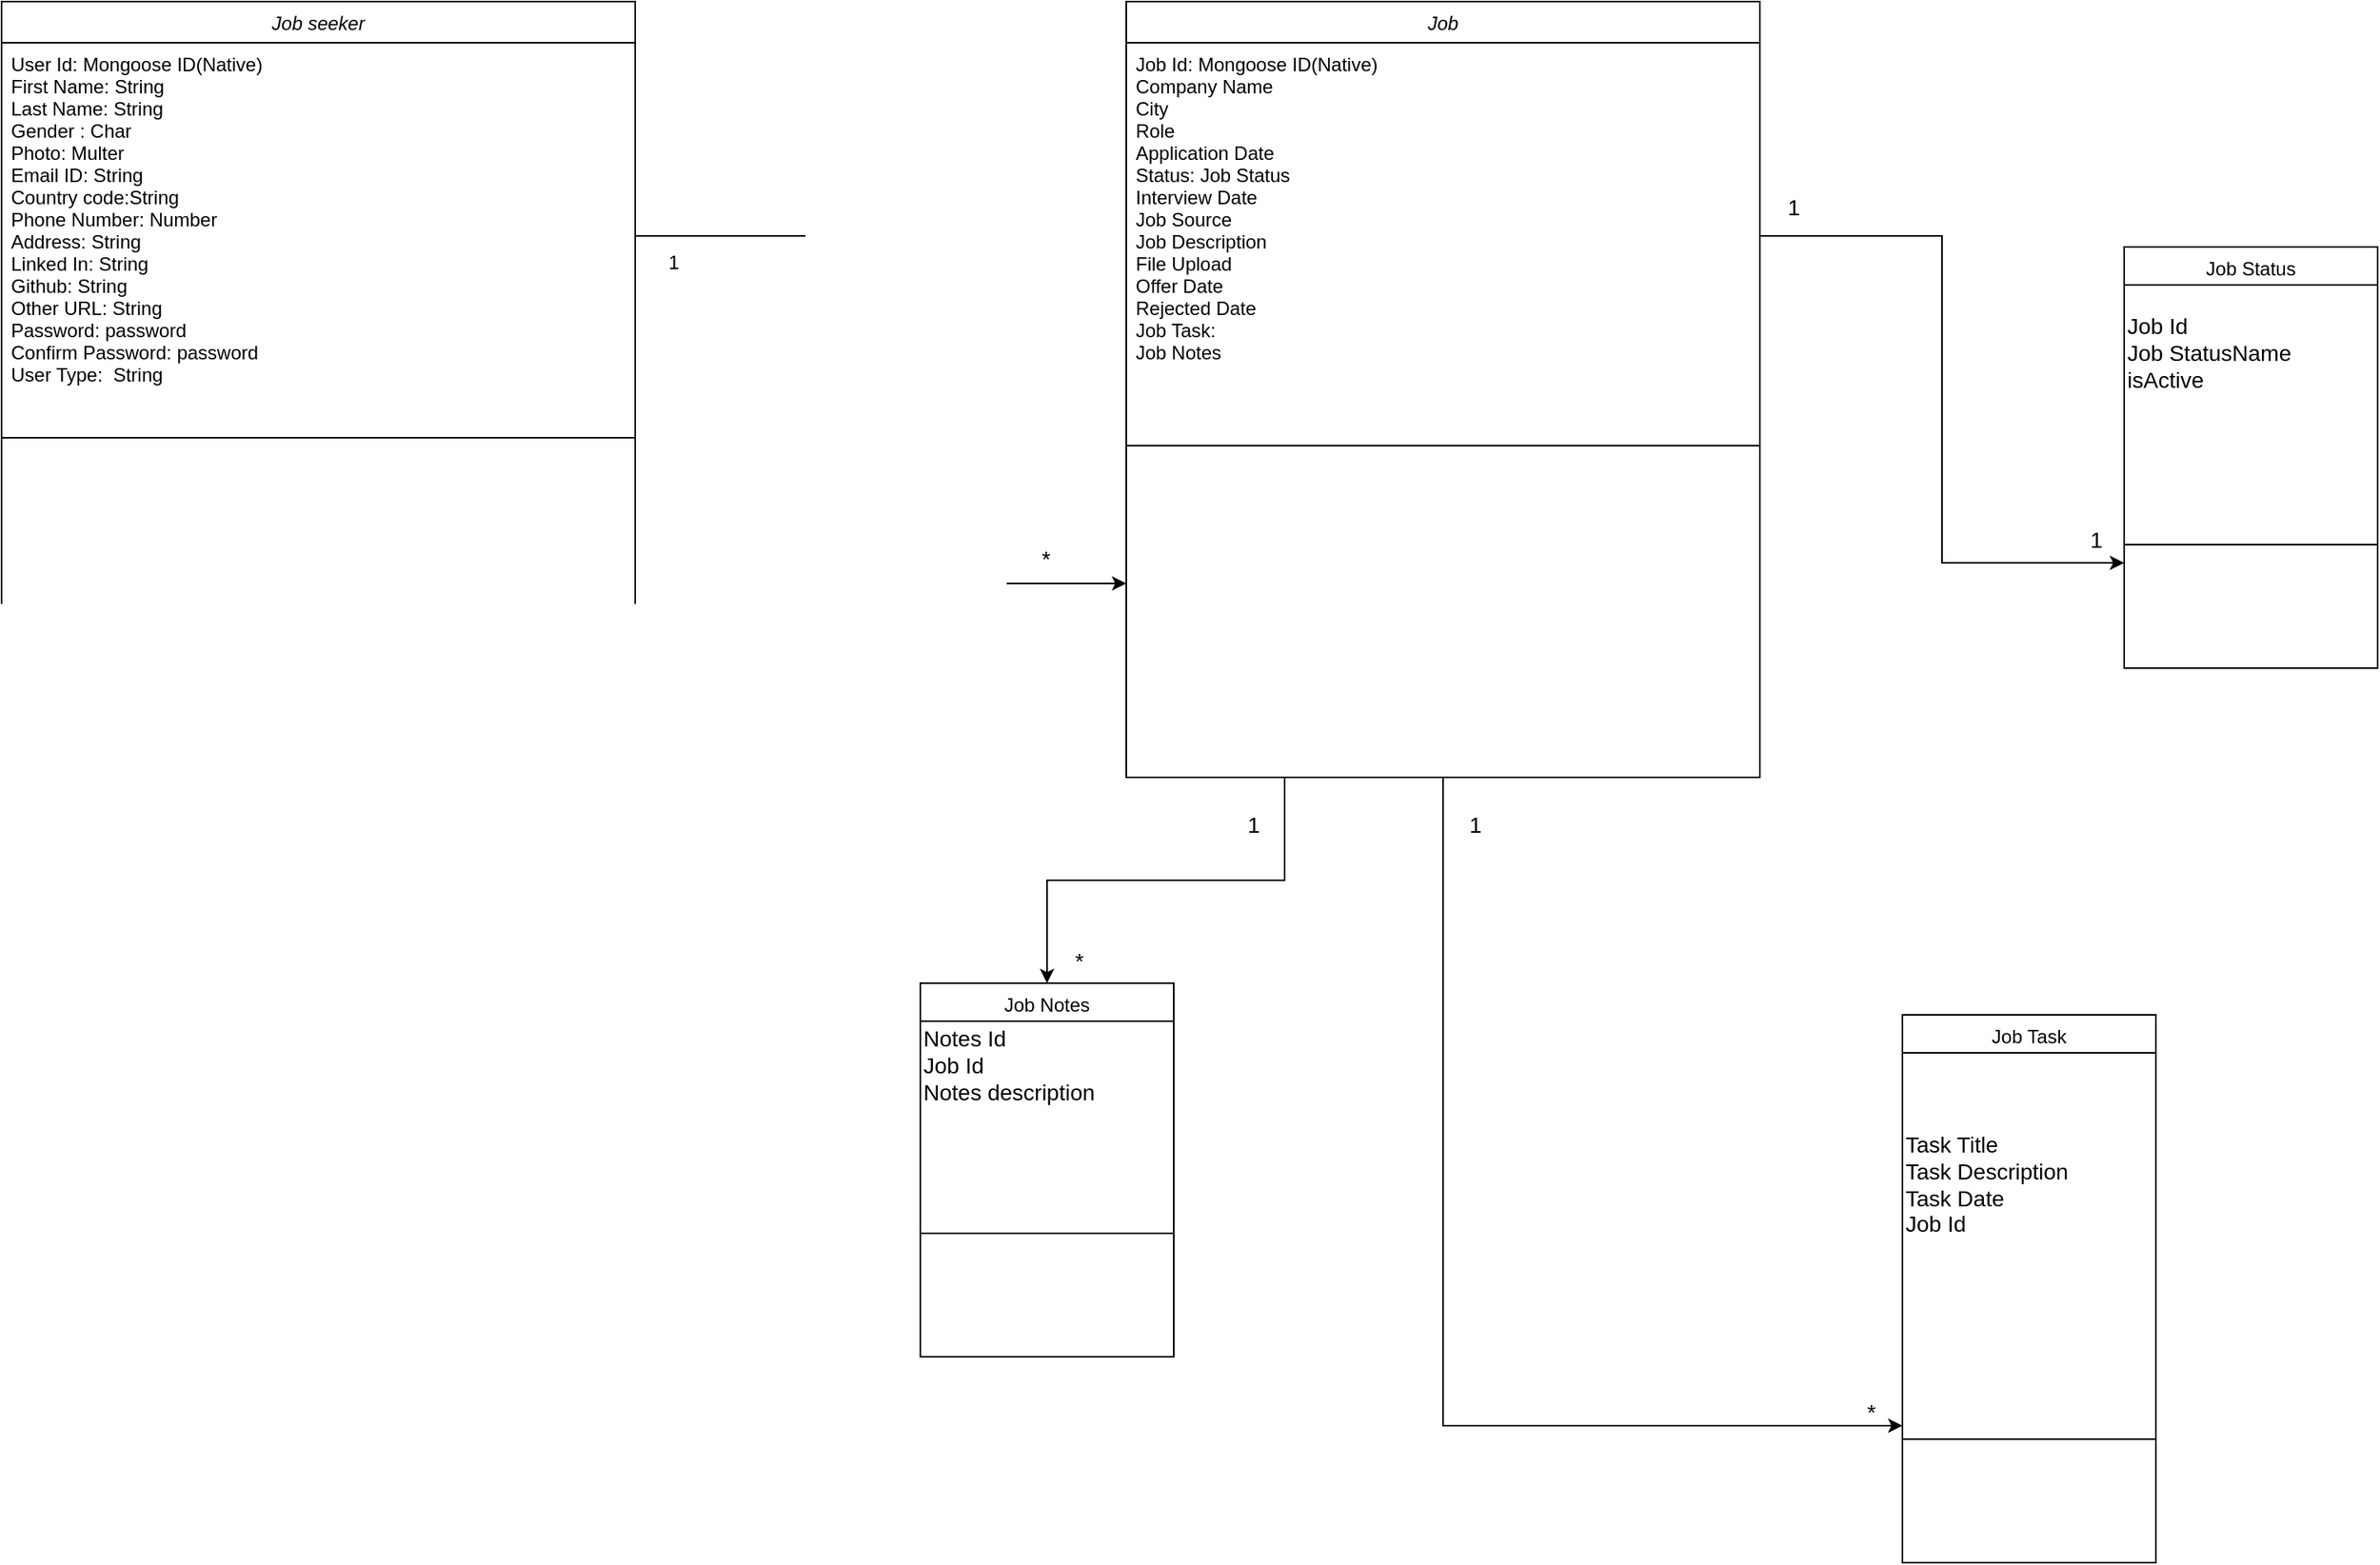 <mxfile version="12.9.8" type="google"><diagram id="C5RBs43oDa-KdzZeNtuy" name="Page-1"><mxGraphModel dx="1955" dy="1093" grid="1" gridSize="10" guides="1" tooltips="1" connect="1" arrows="1" fold="1" page="1" pageScale="1" pageWidth="827" pageHeight="1169" math="0" shadow="0"><root><mxCell id="WIyWlLk6GJQsqaUBKTNV-0"/><mxCell id="WIyWlLk6GJQsqaUBKTNV-1" parent="WIyWlLk6GJQsqaUBKTNV-0"/><mxCell id="xur6DuAyeAKN1Jry6-Qd-27" value="" style="endArrow=none;html=1;exitX=0;exitY=0.75;exitDx=0;exitDy=0;entryX=1;entryY=0.75;entryDx=0;entryDy=0;" edge="1" parent="WIyWlLk6GJQsqaUBKTNV-1"><mxGeometry width="50" height="50" relative="1" as="geometry"><mxPoint x="100" y="675.5" as="sourcePoint"/><mxPoint x="500.0" y="675.5" as="targetPoint"/><Array as="points"/></mxGeometry></mxCell><mxCell id="zkfFHV4jXpPFQw0GAbJ--0" value="Job seeker" style="swimlane;fontStyle=2;align=center;verticalAlign=top;childLayout=stackLayout;horizontal=1;startSize=26;horizontalStack=0;resizeParent=1;resizeLast=0;collapsible=1;marginBottom=0;rounded=0;shadow=0;strokeWidth=1;" parent="WIyWlLk6GJQsqaUBKTNV-1" vertex="1"><mxGeometry x="100" y="400" width="400" height="490" as="geometry"><mxRectangle x="230" y="140" width="160" height="26" as="alternateBounds"/></mxGeometry></mxCell><mxCell id="zkfFHV4jXpPFQw0GAbJ--1" value="User Id: Mongoose ID(Native)&#10;First Name: String&#10;Last Name: String&#10;Gender : Char&#10;Photo: Multer&#10;Email ID: String&#10;Country code:String&#10;Phone Number: Number&#10;Address: String&#10;Linked In: String&#10;Github: String&#10;Other URL: String&#10;Password: password&#10;Confirm Password: password&#10;User Type:  String" style="text;align=left;verticalAlign=top;spacingLeft=4;spacingRight=4;overflow=hidden;rotatable=0;points=[[0,0.5],[1,0.5]];portConstraint=eastwest;" parent="zkfFHV4jXpPFQw0GAbJ--0" vertex="1"><mxGeometry y="26" width="400" height="244" as="geometry"/></mxCell><mxCell id="xur6DuAyeAKN1Jry6-Qd-40" style="edgeStyle=orthogonalEdgeStyle;rounded=0;orthogonalLoop=1;jettySize=auto;html=1;exitX=1;exitY=0.5;exitDx=0;exitDy=0;entryX=0;entryY=0.75;entryDx=0;entryDy=0;" edge="1" parent="WIyWlLk6GJQsqaUBKTNV-1" source="zkfFHV4jXpPFQw0GAbJ--1" target="xur6DuAyeAKN1Jry6-Qd-32"><mxGeometry relative="1" as="geometry"/></mxCell><mxCell id="xur6DuAyeAKN1Jry6-Qd-42" value="*" style="text;html=1;align=center;verticalAlign=middle;resizable=0;points=[];fontSize=14;" vertex="1" connectable="0" parent="xur6DuAyeAKN1Jry6-Qd-40"><mxGeometry x="0.807" y="16" relative="1" as="geometry"><mxPoint as="offset"/></mxGeometry></mxCell><mxCell id="zkfFHV4jXpPFQw0GAbJ--17" value="Job Status" style="swimlane;fontStyle=0;align=center;verticalAlign=top;childLayout=stackLayout;horizontal=1;startSize=24;horizontalStack=0;resizeParent=1;resizeLast=0;collapsible=1;marginBottom=0;rounded=0;shadow=0;strokeWidth=1;" parent="WIyWlLk6GJQsqaUBKTNV-1" vertex="1"><mxGeometry x="1440" y="555" width="160" height="266" as="geometry"><mxRectangle x="550" y="140" width="160" height="26" as="alternateBounds"/></mxGeometry></mxCell><mxCell id="xur6DuAyeAKN1Jry6-Qd-50" value="Job Id&lt;br&gt;Job StatusName&lt;br&gt;isActive&lt;br&gt;" style="text;html=1;strokeColor=none;fillColor=none;align=left;verticalAlign=middle;whiteSpace=wrap;rounded=0;fontSize=14;" vertex="1" parent="zkfFHV4jXpPFQw0GAbJ--17"><mxGeometry y="24" width="160" height="86" as="geometry"/></mxCell><mxCell id="zkfFHV4jXpPFQw0GAbJ--23" value="" style="line;html=1;strokeWidth=1;align=left;verticalAlign=middle;spacingTop=-1;spacingLeft=3;spacingRight=3;rotatable=0;labelPosition=right;points=[];portConstraint=eastwest;" parent="zkfFHV4jXpPFQw0GAbJ--17" vertex="1"><mxGeometry y="110" width="160" height="156" as="geometry"/></mxCell><mxCell id="xur6DuAyeAKN1Jry6-Qd-58" style="edgeStyle=orthogonalEdgeStyle;rounded=0;orthogonalLoop=1;jettySize=auto;html=1;exitX=0.5;exitY=1;exitDx=0;exitDy=0;entryX=0;entryY=0.75;entryDx=0;entryDy=0;fontSize=14;" edge="1" parent="WIyWlLk6GJQsqaUBKTNV-1" source="xur6DuAyeAKN1Jry6-Qd-32" target="xur6DuAyeAKN1Jry6-Qd-47"><mxGeometry relative="1" as="geometry"/></mxCell><mxCell id="xur6DuAyeAKN1Jry6-Qd-65" style="edgeStyle=orthogonalEdgeStyle;rounded=0;orthogonalLoop=1;jettySize=auto;html=1;exitX=0.25;exitY=1;exitDx=0;exitDy=0;entryX=0.5;entryY=0;entryDx=0;entryDy=0;fontSize=14;" edge="1" parent="WIyWlLk6GJQsqaUBKTNV-1" source="xur6DuAyeAKN1Jry6-Qd-32" target="xur6DuAyeAKN1Jry6-Qd-5"><mxGeometry relative="1" as="geometry"/></mxCell><mxCell id="xur6DuAyeAKN1Jry6-Qd-32" value="Job" style="swimlane;fontStyle=2;align=center;verticalAlign=top;childLayout=stackLayout;horizontal=1;startSize=26;horizontalStack=0;resizeParent=1;resizeLast=0;collapsible=1;marginBottom=0;rounded=0;shadow=0;strokeWidth=1;" vertex="1" parent="WIyWlLk6GJQsqaUBKTNV-1"><mxGeometry x="810" y="400" width="400" height="490" as="geometry"><mxRectangle x="230" y="140" width="160" height="26" as="alternateBounds"/></mxGeometry></mxCell><mxCell id="xur6DuAyeAKN1Jry6-Qd-38" value="Job Id: Mongoose ID(Native)&#10;Company Name&#10;City&#10;Role&#10;Application Date&#10;Status: Job Status&#10;Interview Date&#10;Job Source&#10;Job Description&#10;File Upload&#10;Offer Date&#10;Rejected Date&#10;Job Task: &#10;Job Notes" style="text;align=left;verticalAlign=top;spacingLeft=4;spacingRight=4;overflow=hidden;rotatable=0;points=[[0,0.5],[1,0.5]];portConstraint=eastwest;" vertex="1" parent="xur6DuAyeAKN1Jry6-Qd-32"><mxGeometry y="26" width="400" height="244" as="geometry"/></mxCell><mxCell id="xur6DuAyeAKN1Jry6-Qd-41" value="1" style="text;html=1;align=center;verticalAlign=middle;resizable=0;points=[];autosize=1;" vertex="1" parent="WIyWlLk6GJQsqaUBKTNV-1"><mxGeometry x="514" y="555" width="20" height="20" as="geometry"/></mxCell><mxCell id="xur6DuAyeAKN1Jry6-Qd-46" value="" style="endArrow=none;html=1;fontSize=14;entryX=1;entryY=0.75;entryDx=0;entryDy=0;exitX=0;exitY=0.75;exitDx=0;exitDy=0;" edge="1" parent="WIyWlLk6GJQsqaUBKTNV-1"><mxGeometry width="50" height="50" relative="1" as="geometry"><mxPoint x="810" y="680.5" as="sourcePoint"/><mxPoint x="1210" y="680.5" as="targetPoint"/></mxGeometry></mxCell><mxCell id="xur6DuAyeAKN1Jry6-Qd-54" style="edgeStyle=orthogonalEdgeStyle;rounded=0;orthogonalLoop=1;jettySize=auto;html=1;exitX=1;exitY=0.5;exitDx=0;exitDy=0;entryX=0;entryY=0.75;entryDx=0;entryDy=0;fontSize=14;" edge="1" parent="WIyWlLk6GJQsqaUBKTNV-1" source="xur6DuAyeAKN1Jry6-Qd-38" target="zkfFHV4jXpPFQw0GAbJ--17"><mxGeometry relative="1" as="geometry"/></mxCell><mxCell id="xur6DuAyeAKN1Jry6-Qd-55" value="1" style="text;html=1;align=center;verticalAlign=middle;resizable=0;points=[];autosize=1;fontSize=14;" vertex="1" parent="WIyWlLk6GJQsqaUBKTNV-1"><mxGeometry x="1221" y="520" width="20" height="20" as="geometry"/></mxCell><mxCell id="xur6DuAyeAKN1Jry6-Qd-56" value="1" style="text;html=1;align=center;verticalAlign=middle;resizable=0;points=[];autosize=1;fontSize=14;" vertex="1" parent="WIyWlLk6GJQsqaUBKTNV-1"><mxGeometry x="1412" y="730" width="20" height="20" as="geometry"/></mxCell><mxCell id="xur6DuAyeAKN1Jry6-Qd-47" value="Job Task" style="swimlane;fontStyle=0;align=center;verticalAlign=top;childLayout=stackLayout;horizontal=1;startSize=24;horizontalStack=0;resizeParent=1;resizeLast=0;collapsible=1;marginBottom=0;rounded=0;shadow=0;strokeWidth=1;" vertex="1" parent="WIyWlLk6GJQsqaUBKTNV-1"><mxGeometry x="1300" y="1040" width="160" height="346" as="geometry"><mxRectangle x="550" y="140" width="160" height="26" as="alternateBounds"/></mxGeometry></mxCell><mxCell id="xur6DuAyeAKN1Jry6-Qd-57" value="Task Title&lt;br&gt;Task Description&lt;br&gt;Task Date&lt;br&gt;Job Id&lt;br&gt;" style="text;html=1;strokeColor=none;fillColor=none;align=left;verticalAlign=middle;whiteSpace=wrap;rounded=0;fontSize=14;" vertex="1" parent="xur6DuAyeAKN1Jry6-Qd-47"><mxGeometry y="24" width="160" height="166" as="geometry"/></mxCell><mxCell id="xur6DuAyeAKN1Jry6-Qd-48" value="" style="line;html=1;strokeWidth=1;align=left;verticalAlign=middle;spacingTop=-1;spacingLeft=3;spacingRight=3;rotatable=0;labelPosition=right;points=[];portConstraint=eastwest;" vertex="1" parent="xur6DuAyeAKN1Jry6-Qd-47"><mxGeometry y="190" width="160" height="156" as="geometry"/></mxCell><mxCell id="xur6DuAyeAKN1Jry6-Qd-59" value="1" style="text;html=1;align=center;verticalAlign=middle;resizable=0;points=[];autosize=1;fontSize=14;" vertex="1" parent="WIyWlLk6GJQsqaUBKTNV-1"><mxGeometry x="1020" y="910" width="20" height="20" as="geometry"/></mxCell><mxCell id="xur6DuAyeAKN1Jry6-Qd-60" value="*" style="text;html=1;align=center;verticalAlign=middle;resizable=0;points=[];autosize=1;fontSize=14;" vertex="1" parent="WIyWlLk6GJQsqaUBKTNV-1"><mxGeometry x="1270" y="1281" width="20" height="20" as="geometry"/></mxCell><mxCell id="xur6DuAyeAKN1Jry6-Qd-5" value="Job Notes" style="swimlane;fontStyle=0;align=center;verticalAlign=top;childLayout=stackLayout;horizontal=1;startSize=24;horizontalStack=0;resizeParent=1;resizeLast=0;collapsible=1;marginBottom=0;rounded=0;shadow=0;strokeWidth=1;" vertex="1" parent="WIyWlLk6GJQsqaUBKTNV-1"><mxGeometry x="680" y="1020" width="160" height="236" as="geometry"><mxRectangle x="550" y="140" width="160" height="26" as="alternateBounds"/></mxGeometry></mxCell><mxCell id="xur6DuAyeAKN1Jry6-Qd-63" value="Notes Id&lt;br&gt;Job Id&lt;br&gt;Notes description" style="text;html=1;strokeColor=none;fillColor=none;align=left;verticalAlign=middle;whiteSpace=wrap;rounded=0;fontSize=14;" vertex="1" parent="xur6DuAyeAKN1Jry6-Qd-5"><mxGeometry y="24" width="160" height="56" as="geometry"/></mxCell><mxCell id="xur6DuAyeAKN1Jry6-Qd-6" value="" style="line;html=1;strokeWidth=1;align=left;verticalAlign=middle;spacingTop=-1;spacingLeft=3;spacingRight=3;rotatable=0;labelPosition=right;points=[];portConstraint=eastwest;" vertex="1" parent="xur6DuAyeAKN1Jry6-Qd-5"><mxGeometry y="80" width="160" height="156" as="geometry"/></mxCell><mxCell id="xur6DuAyeAKN1Jry6-Qd-66" value="1" style="text;html=1;align=center;verticalAlign=middle;resizable=0;points=[];autosize=1;fontSize=14;" vertex="1" parent="WIyWlLk6GJQsqaUBKTNV-1"><mxGeometry x="880" y="910" width="20" height="20" as="geometry"/></mxCell><mxCell id="xur6DuAyeAKN1Jry6-Qd-67" value="*" style="text;html=1;align=center;verticalAlign=middle;resizable=0;points=[];autosize=1;fontSize=14;" vertex="1" parent="WIyWlLk6GJQsqaUBKTNV-1"><mxGeometry x="770" y="996" width="20" height="20" as="geometry"/></mxCell></root></mxGraphModel></diagram></mxfile>
